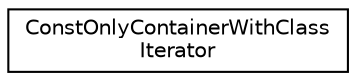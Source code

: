digraph "Иерархия классов. Графический вид."
{
 // LATEX_PDF_SIZE
  edge [fontname="Helvetica",fontsize="10",labelfontname="Helvetica",labelfontsize="10"];
  node [fontname="Helvetica",fontsize="10",shape=record];
  rankdir="LR";
  Node0 [label="ConstOnlyContainerWithClass\lIterator",height=0.2,width=0.4,color="black", fillcolor="white", style="filled",URL="$structConstOnlyContainerWithClassIterator.html",tooltip=" "];
}
